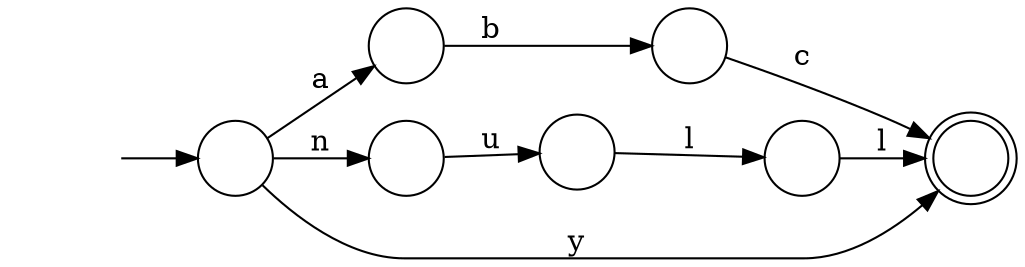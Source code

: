 digraph Automaton {
  rankdir = LR;
  0 [shape=circle,label=""];
  0 -> 6 [label="b"]
  1 [shape=circle,label=""];
  1 -> 2 [label="u"]
  2 [shape=circle,label=""];
  2 -> 4 [label="l"]
  3 [shape=circle,label=""];
  initial [shape=plaintext,label=""];
  initial -> 3
  3 -> 1 [label="n"]
  3 -> 0 [label="a"]
  3 -> 5 [label="y"]
  4 [shape=circle,label=""];
  4 -> 5 [label="l"]
  5 [shape=doublecircle,label=""];
  6 [shape=circle,label=""];
  6 -> 5 [label="c"]
}

